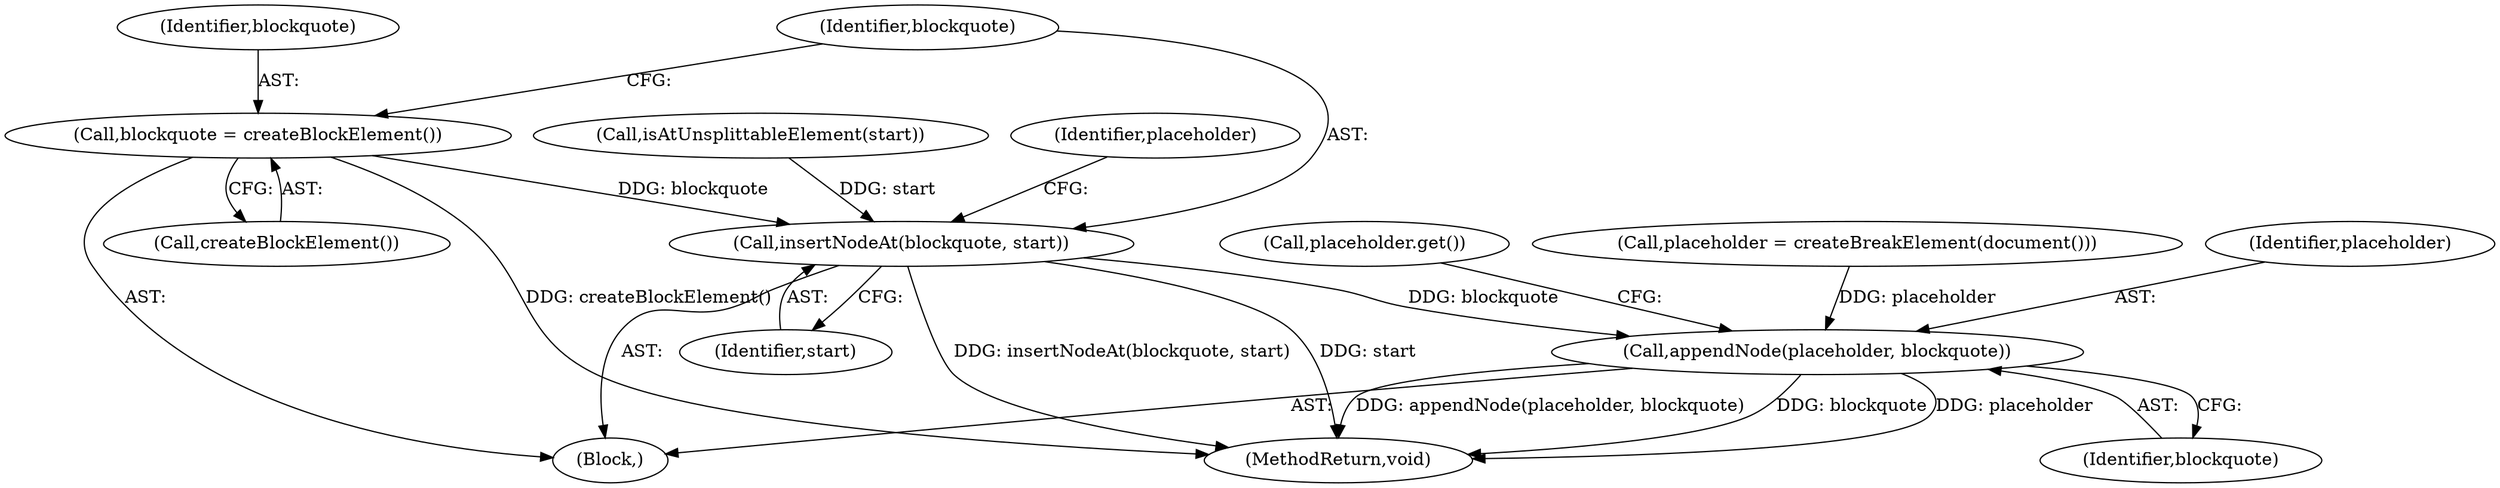 digraph "0_Chrome_e1524692d362e607e806569147096dfb8c38cb6a@API" {
"1000114" [label="(Call,blockquote = createBlockElement())"];
"1000117" [label="(Call,insertNodeAt(blockquote, start))"];
"1000125" [label="(Call,appendNode(placeholder, blockquote))"];
"1000115" [label="(Identifier,blockquote)"];
"1000226" [label="(MethodReturn,void)"];
"1000114" [label="(Call,blockquote = createBlockElement())"];
"1000117" [label="(Call,insertNodeAt(blockquote, start))"];
"1000126" [label="(Identifier,placeholder)"];
"1000125" [label="(Call,appendNode(placeholder, blockquote))"];
"1000127" [label="(Identifier,blockquote)"];
"1000131" [label="(Call,placeholder.get())"];
"1000112" [label="(Block,)"];
"1000110" [label="(Call,isAtUnsplittableElement(start))"];
"1000122" [label="(Identifier,placeholder)"];
"1000119" [label="(Identifier,start)"];
"1000118" [label="(Identifier,blockquote)"];
"1000121" [label="(Call,placeholder = createBreakElement(document()))"];
"1000116" [label="(Call,createBlockElement())"];
"1000114" -> "1000112"  [label="AST: "];
"1000114" -> "1000116"  [label="CFG: "];
"1000115" -> "1000114"  [label="AST: "];
"1000116" -> "1000114"  [label="AST: "];
"1000118" -> "1000114"  [label="CFG: "];
"1000114" -> "1000226"  [label="DDG: createBlockElement()"];
"1000114" -> "1000117"  [label="DDG: blockquote"];
"1000117" -> "1000112"  [label="AST: "];
"1000117" -> "1000119"  [label="CFG: "];
"1000118" -> "1000117"  [label="AST: "];
"1000119" -> "1000117"  [label="AST: "];
"1000122" -> "1000117"  [label="CFG: "];
"1000117" -> "1000226"  [label="DDG: insertNodeAt(blockquote, start)"];
"1000117" -> "1000226"  [label="DDG: start"];
"1000110" -> "1000117"  [label="DDG: start"];
"1000117" -> "1000125"  [label="DDG: blockquote"];
"1000125" -> "1000112"  [label="AST: "];
"1000125" -> "1000127"  [label="CFG: "];
"1000126" -> "1000125"  [label="AST: "];
"1000127" -> "1000125"  [label="AST: "];
"1000131" -> "1000125"  [label="CFG: "];
"1000125" -> "1000226"  [label="DDG: blockquote"];
"1000125" -> "1000226"  [label="DDG: placeholder"];
"1000125" -> "1000226"  [label="DDG: appendNode(placeholder, blockquote)"];
"1000121" -> "1000125"  [label="DDG: placeholder"];
}
